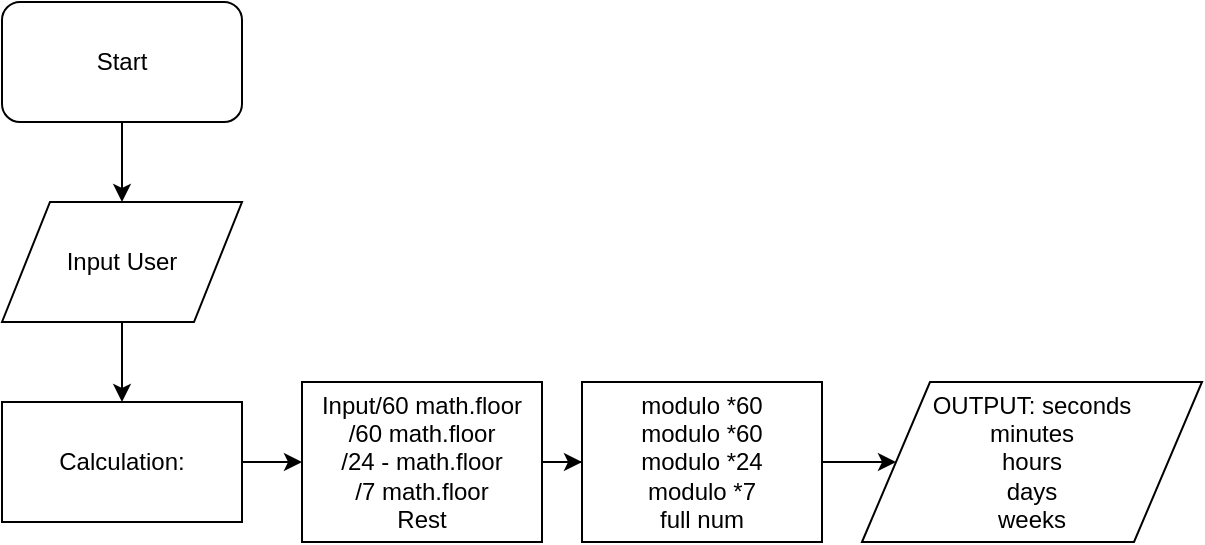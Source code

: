 <mxfile version="12.0.0" type="device" pages="1"><diagram id="vt3tJD47_OVjyciySaYk" name="Page-1"><mxGraphModel dx="854" dy="436" grid="1" gridSize="10" guides="1" tooltips="1" connect="1" arrows="1" fold="1" page="1" pageScale="1" pageWidth="827" pageHeight="1169" math="0" shadow="0"><root><mxCell id="0"/><mxCell id="1" parent="0"/><mxCell id="Ion2eJUICWWhSAgW6ibO-3" value="" style="edgeStyle=orthogonalEdgeStyle;rounded=0;orthogonalLoop=1;jettySize=auto;html=1;" edge="1" parent="1" source="Ion2eJUICWWhSAgW6ibO-1"><mxGeometry relative="1" as="geometry"><mxPoint x="80" y="120" as="targetPoint"/></mxGeometry></mxCell><mxCell id="Ion2eJUICWWhSAgW6ibO-1" value="Start" style="rounded=1;whiteSpace=wrap;html=1;" vertex="1" parent="1"><mxGeometry x="20" y="20" width="120" height="60" as="geometry"/></mxCell><mxCell id="Ion2eJUICWWhSAgW6ibO-6" value="" style="edgeStyle=orthogonalEdgeStyle;rounded=0;orthogonalLoop=1;jettySize=auto;html=1;" edge="1" parent="1" source="Ion2eJUICWWhSAgW6ibO-4"><mxGeometry relative="1" as="geometry"><mxPoint x="80" y="220" as="targetPoint"/></mxGeometry></mxCell><mxCell id="Ion2eJUICWWhSAgW6ibO-4" value="Input User" style="shape=parallelogram;perimeter=parallelogramPerimeter;whiteSpace=wrap;html=1;" vertex="1" parent="1"><mxGeometry x="20" y="120" width="120" height="60" as="geometry"/></mxCell><mxCell id="Ion2eJUICWWhSAgW6ibO-7" value="Calculation:" style="rounded=0;whiteSpace=wrap;html=1;" vertex="1" parent="1"><mxGeometry x="20" y="220" width="120" height="60" as="geometry"/></mxCell><mxCell id="Ion2eJUICWWhSAgW6ibO-10" value="" style="edgeStyle=orthogonalEdgeStyle;rounded=0;orthogonalLoop=1;jettySize=auto;html=1;" edge="1" parent="1" source="Ion2eJUICWWhSAgW6ibO-8" target="Ion2eJUICWWhSAgW6ibO-9"><mxGeometry relative="1" as="geometry"/></mxCell><mxCell id="Ion2eJUICWWhSAgW6ibO-8" value="Input/60 math.floor&lt;br&gt;/60 math.floor&lt;br&gt;/24 - math.floor&lt;br&gt;/7 math.floor&lt;br&gt;Rest" style="rounded=0;whiteSpace=wrap;html=1;" vertex="1" parent="1"><mxGeometry x="170" y="210" width="120" height="80" as="geometry"/></mxCell><mxCell id="Ion2eJUICWWhSAgW6ibO-12" value="" style="edgeStyle=orthogonalEdgeStyle;rounded=0;orthogonalLoop=1;jettySize=auto;html=1;entryX=0;entryY=0.5;entryDx=0;entryDy=0;" edge="1" parent="1" source="Ion2eJUICWWhSAgW6ibO-9" target="Ion2eJUICWWhSAgW6ibO-14"><mxGeometry relative="1" as="geometry"><mxPoint x="440" y="250" as="targetPoint"/></mxGeometry></mxCell><mxCell id="Ion2eJUICWWhSAgW6ibO-9" value="modulo *60&lt;br&gt;modulo *60&lt;br&gt;modulo *24&lt;br&gt;modulo *7&lt;br&gt;full num" style="rounded=0;whiteSpace=wrap;html=1;" vertex="1" parent="1"><mxGeometry x="310" y="210" width="120" height="80" as="geometry"/></mxCell><mxCell id="Ion2eJUICWWhSAgW6ibO-13" value="" style="endArrow=classic;html=1;entryX=0;entryY=0.5;entryDx=0;entryDy=0;exitX=1;exitY=0.5;exitDx=0;exitDy=0;" edge="1" parent="1" source="Ion2eJUICWWhSAgW6ibO-7" target="Ion2eJUICWWhSAgW6ibO-8"><mxGeometry width="50" height="50" relative="1" as="geometry"><mxPoint x="20" y="360" as="sourcePoint"/><mxPoint x="70" y="310" as="targetPoint"/></mxGeometry></mxCell><mxCell id="Ion2eJUICWWhSAgW6ibO-14" value="&lt;span style=&quot;white-space: normal&quot;&gt;OUTPUT: seconds&lt;/span&gt;&lt;br style=&quot;white-space: normal&quot;&gt;&lt;span style=&quot;white-space: normal&quot;&gt;minutes&lt;/span&gt;&lt;br style=&quot;white-space: normal&quot;&gt;&lt;span style=&quot;white-space: normal&quot;&gt;hours&lt;/span&gt;&lt;br style=&quot;white-space: normal&quot;&gt;&lt;span style=&quot;white-space: normal&quot;&gt;days&lt;/span&gt;&lt;br style=&quot;white-space: normal&quot;&gt;&lt;span style=&quot;white-space: normal&quot;&gt;weeks&lt;/span&gt;" style="shape=parallelogram;perimeter=parallelogramPerimeter;whiteSpace=wrap;html=1;" vertex="1" parent="1"><mxGeometry x="450" y="210" width="170" height="80" as="geometry"/></mxCell></root></mxGraphModel></diagram></mxfile>